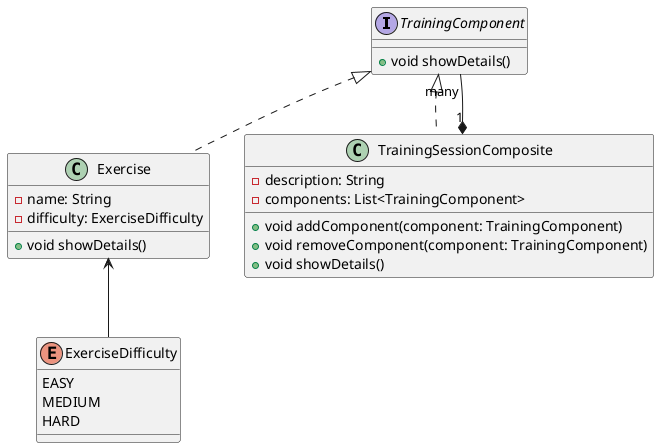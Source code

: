 @startuml
interface TrainingComponent {
    + void showDetails()
}

class Exercise implements TrainingComponent {
    - name: String
    - difficulty: ExerciseDifficulty
    + void showDetails()
}

class TrainingSessionComposite implements TrainingComponent {
    - description: String
    - components: List<TrainingComponent>
    + void addComponent(component: TrainingComponent)
    + void removeComponent(component: TrainingComponent)
    + void showDetails()
}

enum ExerciseDifficulty {
    EASY
    MEDIUM
    HARD
}

TrainingSessionComposite "1" *-- "many" TrainingComponent
Exercise <-- ExerciseDifficulty
@enduml
